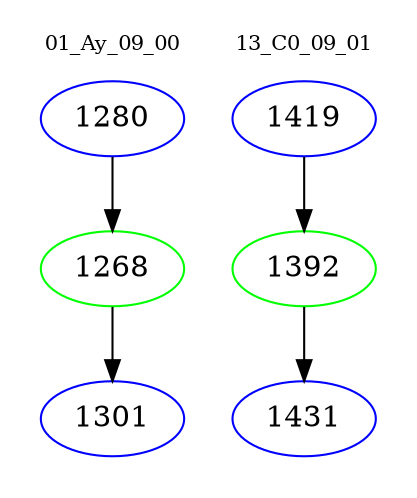 digraph{
subgraph cluster_0 {
color = white
label = "01_Ay_09_00";
fontsize=10;
T0_1280 [label="1280", color="blue"]
T0_1280 -> T0_1268 [color="black"]
T0_1268 [label="1268", color="green"]
T0_1268 -> T0_1301 [color="black"]
T0_1301 [label="1301", color="blue"]
}
subgraph cluster_1 {
color = white
label = "13_C0_09_01";
fontsize=10;
T1_1419 [label="1419", color="blue"]
T1_1419 -> T1_1392 [color="black"]
T1_1392 [label="1392", color="green"]
T1_1392 -> T1_1431 [color="black"]
T1_1431 [label="1431", color="blue"]
}
}

